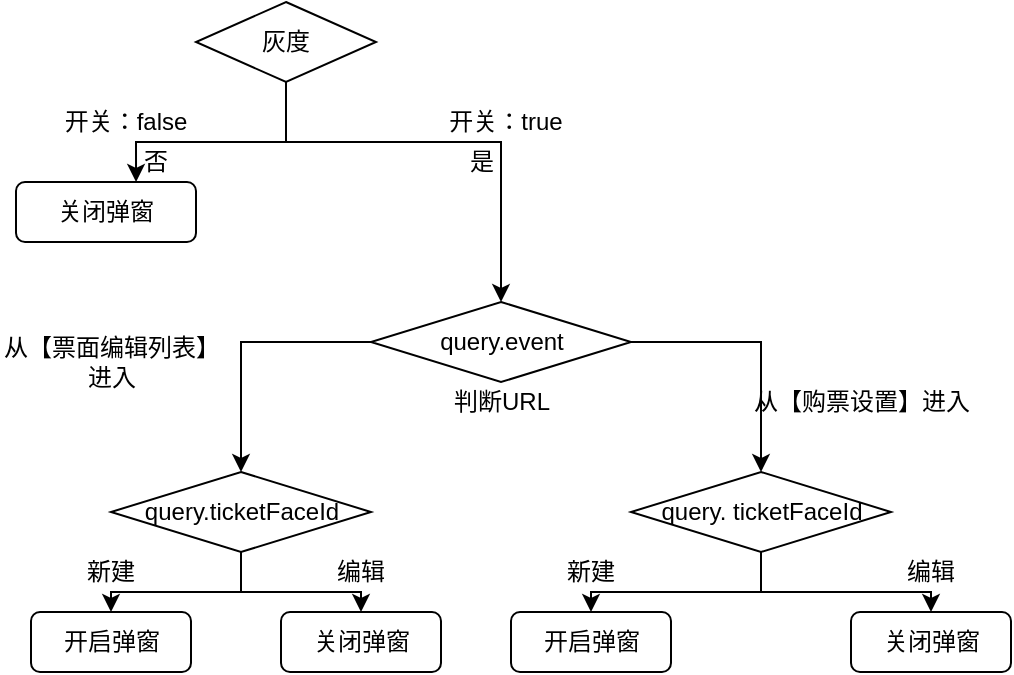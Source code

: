 <mxfile version="13.5.3" type="github">
  <diagram id="CG4_eNHO-YGj5-Qip7Wi" name="第 1 页">
    <mxGraphModel dx="944" dy="1711" grid="1" gridSize="10" guides="1" tooltips="1" connect="1" arrows="1" fold="1" page="1" pageScale="1" pageWidth="827" pageHeight="1169" math="0" shadow="0">
      <root>
        <mxCell id="0" />
        <mxCell id="1" parent="0" />
        <mxCell id="4YPogAI1SWp4Oa0HVR4m-1" style="edgeStyle=orthogonalEdgeStyle;rounded=0;orthogonalLoop=1;jettySize=auto;html=1;entryX=0.667;entryY=0;entryDx=0;entryDy=0;entryPerimeter=0;" edge="1" parent="1" source="4YPogAI1SWp4Oa0HVR4m-3" target="4YPogAI1SWp4Oa0HVR4m-4">
          <mxGeometry relative="1" as="geometry">
            <Array as="points">
              <mxPoint x="355" y="60" />
              <mxPoint x="280" y="60" />
            </Array>
          </mxGeometry>
        </mxCell>
        <mxCell id="4YPogAI1SWp4Oa0HVR4m-2" style="edgeStyle=orthogonalEdgeStyle;rounded=0;orthogonalLoop=1;jettySize=auto;html=1;entryX=0.5;entryY=0;entryDx=0;entryDy=0;" edge="1" parent="1" source="4YPogAI1SWp4Oa0HVR4m-3" target="4YPogAI1SWp4Oa0HVR4m-10">
          <mxGeometry relative="1" as="geometry">
            <Array as="points">
              <mxPoint x="355" y="60" />
              <mxPoint x="463" y="60" />
            </Array>
            <mxPoint x="469.93" y="120" as="targetPoint" />
          </mxGeometry>
        </mxCell>
        <mxCell id="4YPogAI1SWp4Oa0HVR4m-3" value="灰度" style="rhombus;whiteSpace=wrap;html=1;" vertex="1" parent="1">
          <mxGeometry x="310" y="-10" width="90" height="40" as="geometry" />
        </mxCell>
        <mxCell id="4YPogAI1SWp4Oa0HVR4m-4" value="关闭弹窗" style="rounded=1;whiteSpace=wrap;html=1;" vertex="1" parent="1">
          <mxGeometry x="220" y="80" width="90" height="30" as="geometry" />
        </mxCell>
        <mxCell id="4YPogAI1SWp4Oa0HVR4m-8" style="edgeStyle=orthogonalEdgeStyle;rounded=0;orthogonalLoop=1;jettySize=auto;html=1;exitX=0;exitY=0.5;exitDx=0;exitDy=0;entryX=0.5;entryY=0;entryDx=0;entryDy=0;" edge="1" parent="1" source="4YPogAI1SWp4Oa0HVR4m-10" target="4YPogAI1SWp4Oa0HVR4m-14">
          <mxGeometry relative="1" as="geometry" />
        </mxCell>
        <mxCell id="4YPogAI1SWp4Oa0HVR4m-9" style="edgeStyle=orthogonalEdgeStyle;rounded=0;orthogonalLoop=1;jettySize=auto;html=1;exitX=1;exitY=0.5;exitDx=0;exitDy=0;" edge="1" parent="1" source="4YPogAI1SWp4Oa0HVR4m-10" target="4YPogAI1SWp4Oa0HVR4m-17">
          <mxGeometry relative="1" as="geometry" />
        </mxCell>
        <mxCell id="4YPogAI1SWp4Oa0HVR4m-10" value="query.event" style="rhombus;whiteSpace=wrap;html=1;" vertex="1" parent="1">
          <mxGeometry x="397.5" y="140" width="130" height="40" as="geometry" />
        </mxCell>
        <mxCell id="4YPogAI1SWp4Oa0HVR4m-12" style="edgeStyle=orthogonalEdgeStyle;rounded=0;orthogonalLoop=1;jettySize=auto;html=1;entryX=0.5;entryY=0;entryDx=0;entryDy=0;" edge="1" parent="1" source="4YPogAI1SWp4Oa0HVR4m-14" target="4YPogAI1SWp4Oa0HVR4m-29">
          <mxGeometry relative="1" as="geometry" />
        </mxCell>
        <mxCell id="4YPogAI1SWp4Oa0HVR4m-13" style="edgeStyle=orthogonalEdgeStyle;rounded=0;orthogonalLoop=1;jettySize=auto;html=1;entryX=0.5;entryY=0;entryDx=0;entryDy=0;" edge="1" parent="1" source="4YPogAI1SWp4Oa0HVR4m-14" target="4YPogAI1SWp4Oa0HVR4m-30">
          <mxGeometry relative="1" as="geometry" />
        </mxCell>
        <mxCell id="4YPogAI1SWp4Oa0HVR4m-14" value="query.ticketFaceId" style="rhombus;whiteSpace=wrap;html=1;" vertex="1" parent="1">
          <mxGeometry x="267.5" y="225" width="130" height="40" as="geometry" />
        </mxCell>
        <mxCell id="4YPogAI1SWp4Oa0HVR4m-15" style="edgeStyle=orthogonalEdgeStyle;rounded=0;orthogonalLoop=1;jettySize=auto;html=1;entryX=0.5;entryY=0;entryDx=0;entryDy=0;" edge="1" parent="1" source="4YPogAI1SWp4Oa0HVR4m-17" target="4YPogAI1SWp4Oa0HVR4m-21">
          <mxGeometry relative="1" as="geometry" />
        </mxCell>
        <mxCell id="4YPogAI1SWp4Oa0HVR4m-16" style="edgeStyle=orthogonalEdgeStyle;rounded=0;orthogonalLoop=1;jettySize=auto;html=1;entryX=0.5;entryY=0;entryDx=0;entryDy=0;" edge="1" parent="1" source="4YPogAI1SWp4Oa0HVR4m-17" target="4YPogAI1SWp4Oa0HVR4m-20">
          <mxGeometry relative="1" as="geometry" />
        </mxCell>
        <mxCell id="4YPogAI1SWp4Oa0HVR4m-17" value="query.&amp;nbsp;ticketFaceId" style="rhombus;whiteSpace=wrap;html=1;" vertex="1" parent="1">
          <mxGeometry x="527.5" y="225" width="130" height="40" as="geometry" />
        </mxCell>
        <mxCell id="4YPogAI1SWp4Oa0HVR4m-18" value="判断URL" style="text;html=1;strokeColor=none;fillColor=none;align=center;verticalAlign=middle;whiteSpace=wrap;rounded=0;" vertex="1" parent="1">
          <mxGeometry x="422.5" y="180" width="80" height="20" as="geometry" />
        </mxCell>
        <mxCell id="4YPogAI1SWp4Oa0HVR4m-20" value="关闭弹窗" style="rounded=1;whiteSpace=wrap;html=1;" vertex="1" parent="1">
          <mxGeometry x="637.5" y="295" width="80" height="30" as="geometry" />
        </mxCell>
        <mxCell id="4YPogAI1SWp4Oa0HVR4m-21" value="开启弹窗" style="rounded=1;whiteSpace=wrap;html=1;" vertex="1" parent="1">
          <mxGeometry x="467.5" y="295" width="80" height="30" as="geometry" />
        </mxCell>
        <mxCell id="4YPogAI1SWp4Oa0HVR4m-22" value="是" style="text;html=1;strokeColor=none;fillColor=none;align=center;verticalAlign=middle;whiteSpace=wrap;rounded=0;" vertex="1" parent="1">
          <mxGeometry x="432.5" y="60" width="40" height="20" as="geometry" />
        </mxCell>
        <mxCell id="4YPogAI1SWp4Oa0HVR4m-23" value="从【票面编辑列表】进入" style="text;html=1;strokeColor=none;fillColor=none;align=center;verticalAlign=middle;whiteSpace=wrap;rounded=0;" vertex="1" parent="1">
          <mxGeometry x="212.5" y="160" width="110" height="20" as="geometry" />
        </mxCell>
        <mxCell id="4YPogAI1SWp4Oa0HVR4m-26" value="否" style="text;html=1;strokeColor=none;fillColor=none;align=center;verticalAlign=middle;whiteSpace=wrap;rounded=0;" vertex="1" parent="1">
          <mxGeometry x="270" y="60" width="40" height="20" as="geometry" />
        </mxCell>
        <mxCell id="4YPogAI1SWp4Oa0HVR4m-27" value="新建" style="text;html=1;strokeColor=none;fillColor=none;align=center;verticalAlign=middle;whiteSpace=wrap;rounded=0;" vertex="1" parent="1">
          <mxGeometry x="490" y="265" width="35" height="20" as="geometry" />
        </mxCell>
        <mxCell id="4YPogAI1SWp4Oa0HVR4m-28" value="编辑" style="text;html=1;strokeColor=none;fillColor=none;align=center;verticalAlign=middle;whiteSpace=wrap;rounded=0;" vertex="1" parent="1">
          <mxGeometry x="660" y="265" width="35" height="20" as="geometry" />
        </mxCell>
        <mxCell id="4YPogAI1SWp4Oa0HVR4m-29" value="开启弹窗" style="rounded=1;whiteSpace=wrap;html=1;" vertex="1" parent="1">
          <mxGeometry x="227.5" y="295" width="80" height="30" as="geometry" />
        </mxCell>
        <mxCell id="4YPogAI1SWp4Oa0HVR4m-30" value="关闭弹窗" style="rounded=1;whiteSpace=wrap;html=1;" vertex="1" parent="1">
          <mxGeometry x="352.5" y="295" width="80" height="30" as="geometry" />
        </mxCell>
        <mxCell id="4YPogAI1SWp4Oa0HVR4m-31" value="新建" style="text;html=1;strokeColor=none;fillColor=none;align=center;verticalAlign=middle;whiteSpace=wrap;rounded=0;" vertex="1" parent="1">
          <mxGeometry x="250" y="265" width="35" height="20" as="geometry" />
        </mxCell>
        <mxCell id="4YPogAI1SWp4Oa0HVR4m-32" value="编辑" style="text;html=1;strokeColor=none;fillColor=none;align=center;verticalAlign=middle;whiteSpace=wrap;rounded=0;" vertex="1" parent="1">
          <mxGeometry x="375" y="265" width="35" height="20" as="geometry" />
        </mxCell>
        <mxCell id="4YPogAI1SWp4Oa0HVR4m-33" value="从【购票设置】进入" style="text;html=1;strokeColor=none;fillColor=none;align=center;verticalAlign=middle;whiteSpace=wrap;rounded=0;" vertex="1" parent="1">
          <mxGeometry x="587.5" y="180" width="110" height="20" as="geometry" />
        </mxCell>
        <mxCell id="4YPogAI1SWp4Oa0HVR4m-34" value="开关：false" style="text;html=1;strokeColor=none;fillColor=none;align=center;verticalAlign=middle;whiteSpace=wrap;rounded=0;" vertex="1" parent="1">
          <mxGeometry x="240" y="40" width="70" height="20" as="geometry" />
        </mxCell>
        <mxCell id="4YPogAI1SWp4Oa0HVR4m-35" value="开关：true" style="text;html=1;strokeColor=none;fillColor=none;align=center;verticalAlign=middle;whiteSpace=wrap;rounded=0;" vertex="1" parent="1">
          <mxGeometry x="430" y="40" width="70" height="20" as="geometry" />
        </mxCell>
      </root>
    </mxGraphModel>
  </diagram>
</mxfile>
